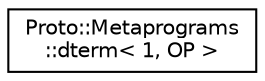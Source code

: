 digraph "Graphical Class Hierarchy"
{
  edge [fontname="Helvetica",fontsize="10",labelfontname="Helvetica",labelfontsize="10"];
  node [fontname="Helvetica",fontsize="10",shape=record];
  rankdir="LR";
  Node0 [label="Proto::Metaprograms\l::dterm\< 1, OP \>",height=0.2,width=0.4,color="black", fillcolor="white", style="filled",URL="$structProto_1_1Metaprograms_1_1dterm_3_011_00_01OP_01_4.html"];
}
